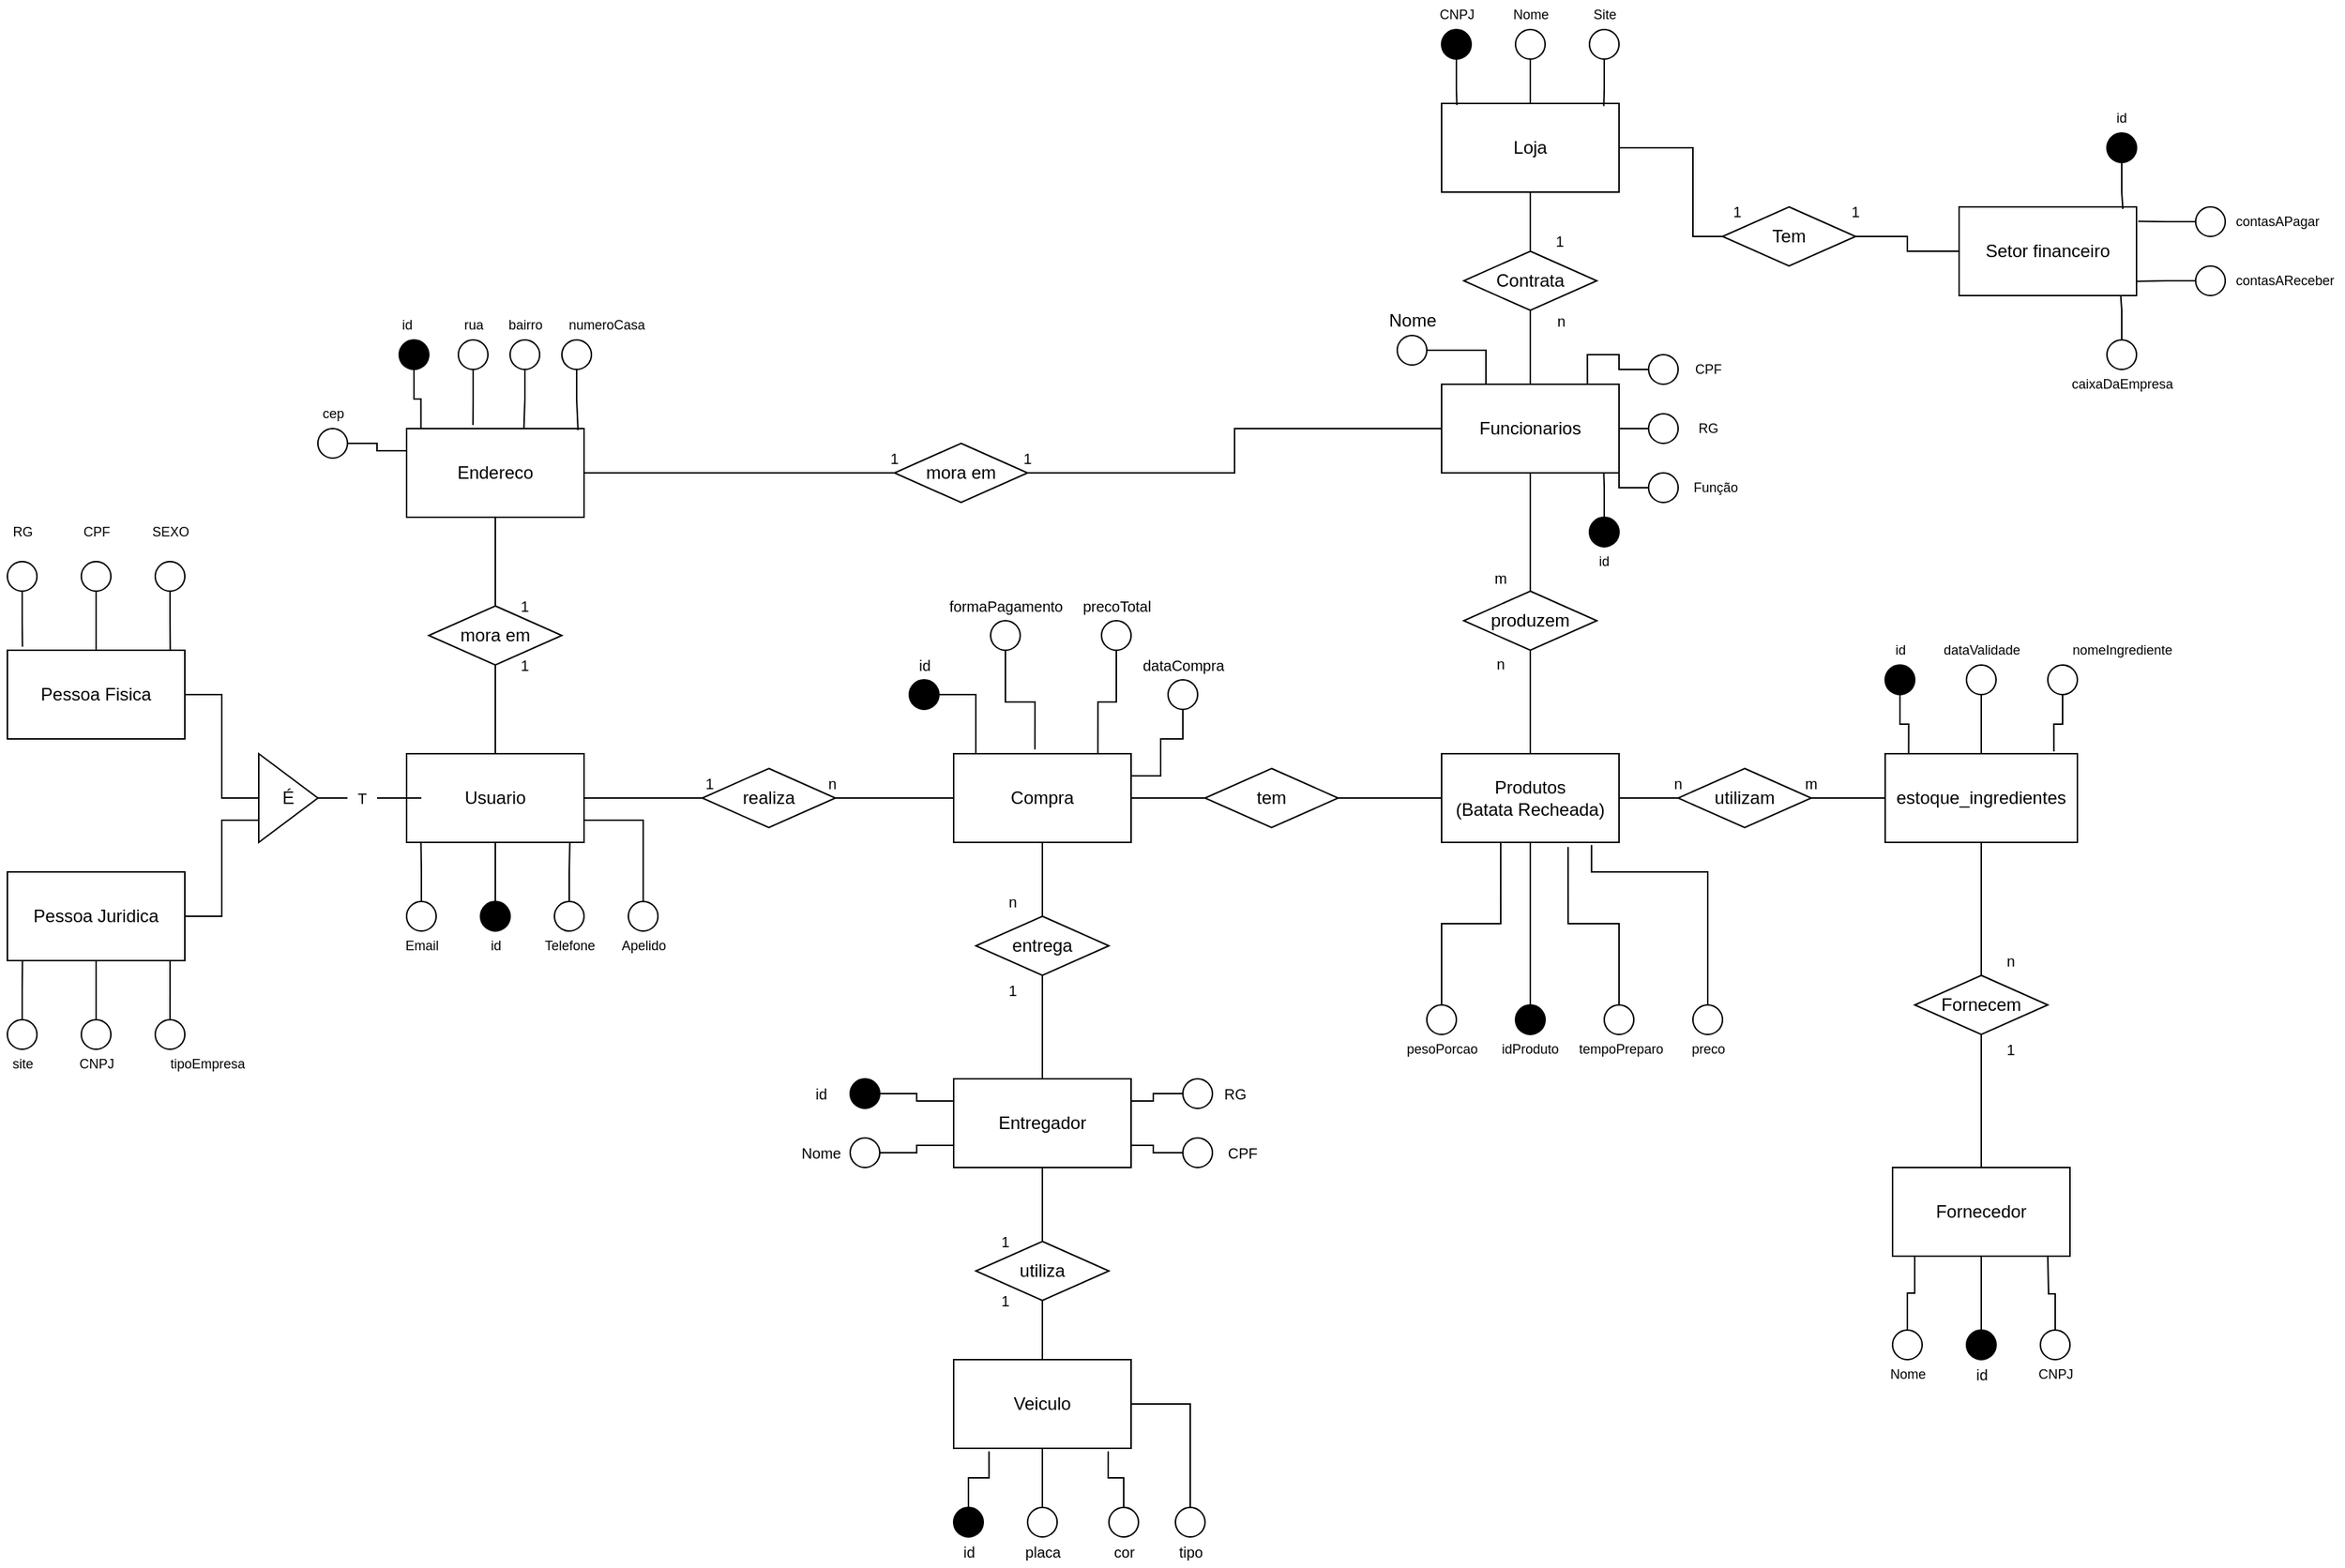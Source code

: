 <mxfile version="15.7.0" type="device"><diagram id="R2lEEEUBdFMjLlhIrx00" name="Page-1"><mxGraphModel dx="1663" dy="422" grid="1" gridSize="10" guides="1" tooltips="1" connect="1" arrows="1" fold="1" page="1" pageScale="1" pageWidth="850" pageHeight="1100" math="0" shadow="0" extFonts="Permanent Marker^https://fonts.googleapis.com/css?family=Permanent+Marker"><root><mxCell id="0"/><mxCell id="1" parent="0"/><mxCell id="FwHc09pwFE9W-Kb73CJS-31" style="edgeStyle=orthogonalEdgeStyle;rounded=0;orthogonalLoop=1;jettySize=auto;html=1;entryX=1;entryY=0.5;entryDx=0;entryDy=0;endArrow=none;endFill=0;" parent="1" source="FwHc09pwFE9W-Kb73CJS-1" target="FwHc09pwFE9W-Kb73CJS-23" edge="1"><mxGeometry relative="1" as="geometry"/></mxCell><mxCell id="FwHc09pwFE9W-Kb73CJS-1" value="Funcionarios" style="rounded=0;whiteSpace=wrap;html=1;fillColor=#FFFFFF;" parent="1" vertex="1"><mxGeometry x="600" y="270" width="120" height="60" as="geometry"/></mxCell><mxCell id="FwHc09pwFE9W-Kb73CJS-16" style="edgeStyle=orthogonalEdgeStyle;rounded=0;orthogonalLoop=1;jettySize=auto;html=1;entryX=1;entryY=0.5;entryDx=0;entryDy=0;endArrow=none;endFill=0;startArrow=none;" parent="1" source="FwHc09pwFE9W-Kb73CJS-257" target="FwHc09pwFE9W-Kb73CJS-15" edge="1"><mxGeometry relative="1" as="geometry"/></mxCell><mxCell id="FwHc09pwFE9W-Kb73CJS-29" style="edgeStyle=orthogonalEdgeStyle;rounded=0;orthogonalLoop=1;jettySize=auto;html=1;entryX=0.5;entryY=1;entryDx=0;entryDy=0;endArrow=none;endFill=0;" parent="1" source="FwHc09pwFE9W-Kb73CJS-4" target="FwHc09pwFE9W-Kb73CJS-21" edge="1"><mxGeometry relative="1" as="geometry"/></mxCell><mxCell id="FwHc09pwFE9W-Kb73CJS-33" style="edgeStyle=orthogonalEdgeStyle;rounded=0;orthogonalLoop=1;jettySize=auto;html=1;entryX=0;entryY=0.5;entryDx=0;entryDy=0;endArrow=none;endFill=0;" parent="1" source="FwHc09pwFE9W-Kb73CJS-4" target="FwHc09pwFE9W-Kb73CJS-24" edge="1"><mxGeometry relative="1" as="geometry"/></mxCell><mxCell id="FwHc09pwFE9W-Kb73CJS-4" value="Usuario" style="rounded=0;whiteSpace=wrap;html=1;" parent="1" vertex="1"><mxGeometry x="-100" y="520" width="120" height="60" as="geometry"/></mxCell><mxCell id="FwHc09pwFE9W-Kb73CJS-5" value="Endereco" style="rounded=0;whiteSpace=wrap;html=1;" parent="1" vertex="1"><mxGeometry x="-100" y="300" width="120" height="60" as="geometry"/></mxCell><mxCell id="FwHc09pwFE9W-Kb73CJS-41" style="edgeStyle=orthogonalEdgeStyle;rounded=0;orthogonalLoop=1;jettySize=auto;html=1;endArrow=none;endFill=0;" parent="1" source="FwHc09pwFE9W-Kb73CJS-6" target="FwHc09pwFE9W-Kb73CJS-28" edge="1"><mxGeometry relative="1" as="geometry"/></mxCell><mxCell id="FwHc09pwFE9W-Kb73CJS-6" value="estoque_ingredientes" style="rounded=0;whiteSpace=wrap;html=1;" parent="1" vertex="1"><mxGeometry x="900" y="520" width="130" height="60" as="geometry"/></mxCell><mxCell id="FwHc09pwFE9W-Kb73CJS-35" style="edgeStyle=orthogonalEdgeStyle;rounded=0;orthogonalLoop=1;jettySize=auto;html=1;endArrow=none;endFill=0;" parent="1" source="FwHc09pwFE9W-Kb73CJS-7" target="FwHc09pwFE9W-Kb73CJS-25" edge="1"><mxGeometry relative="1" as="geometry"/></mxCell><mxCell id="FwHc09pwFE9W-Kb73CJS-50" style="edgeStyle=orthogonalEdgeStyle;rounded=0;orthogonalLoop=1;jettySize=auto;html=1;endArrow=none;endFill=0;" parent="1" source="FwHc09pwFE9W-Kb73CJS-7" target="FwHc09pwFE9W-Kb73CJS-46" edge="1"><mxGeometry relative="1" as="geometry"/></mxCell><mxCell id="FwHc09pwFE9W-Kb73CJS-7" value="Compra" style="rounded=0;whiteSpace=wrap;html=1;" parent="1" vertex="1"><mxGeometry x="270" y="520" width="120" height="60" as="geometry"/></mxCell><mxCell id="FwHc09pwFE9W-Kb73CJS-52" style="edgeStyle=orthogonalEdgeStyle;rounded=0;orthogonalLoop=1;jettySize=auto;html=1;endArrow=none;endFill=0;" parent="1" source="FwHc09pwFE9W-Kb73CJS-9" target="FwHc09pwFE9W-Kb73CJS-48" edge="1"><mxGeometry relative="1" as="geometry"/></mxCell><mxCell id="FwHc09pwFE9W-Kb73CJS-9" value="Entregador" style="rounded=0;whiteSpace=wrap;html=1;" parent="1" vertex="1"><mxGeometry x="270" y="740" width="120" height="60" as="geometry"/></mxCell><mxCell id="FwHc09pwFE9W-Kb73CJS-37" style="edgeStyle=orthogonalEdgeStyle;rounded=0;orthogonalLoop=1;jettySize=auto;html=1;endArrow=none;endFill=0;" parent="1" source="FwHc09pwFE9W-Kb73CJS-10" target="FwHc09pwFE9W-Kb73CJS-26" edge="1"><mxGeometry relative="1" as="geometry"/></mxCell><mxCell id="FwHc09pwFE9W-Kb73CJS-38" style="edgeStyle=orthogonalEdgeStyle;rounded=0;orthogonalLoop=1;jettySize=auto;html=1;endArrow=none;endFill=0;" parent="1" source="FwHc09pwFE9W-Kb73CJS-10" target="FwHc09pwFE9W-Kb73CJS-27" edge="1"><mxGeometry relative="1" as="geometry"/></mxCell><mxCell id="FwHc09pwFE9W-Kb73CJS-10" value="Produtos&lt;br&gt;(Batata Recheada)" style="rounded=0;whiteSpace=wrap;html=1;" parent="1" vertex="1"><mxGeometry x="600" y="520" width="120" height="60" as="geometry"/></mxCell><mxCell id="FwHc09pwFE9W-Kb73CJS-11" value="Veiculo" style="rounded=0;whiteSpace=wrap;html=1;" parent="1" vertex="1"><mxGeometry x="270" y="930" width="120" height="60" as="geometry"/></mxCell><mxCell id="FwHc09pwFE9W-Kb73CJS-42" style="edgeStyle=orthogonalEdgeStyle;rounded=0;orthogonalLoop=1;jettySize=auto;html=1;endArrow=none;endFill=0;" parent="1" source="FwHc09pwFE9W-Kb73CJS-12" target="FwHc09pwFE9W-Kb73CJS-28" edge="1"><mxGeometry relative="1" as="geometry"/></mxCell><mxCell id="FwHc09pwFE9W-Kb73CJS-12" value="Fornecedor" style="rounded=0;whiteSpace=wrap;html=1;" parent="1" vertex="1"><mxGeometry x="905" y="800" width="120" height="60" as="geometry"/></mxCell><mxCell id="FwHc09pwFE9W-Kb73CJS-19" style="edgeStyle=orthogonalEdgeStyle;rounded=0;orthogonalLoop=1;jettySize=auto;html=1;entryX=0;entryY=0.75;entryDx=0;entryDy=0;endArrow=none;endFill=0;" parent="1" source="FwHc09pwFE9W-Kb73CJS-13" target="FwHc09pwFE9W-Kb73CJS-15" edge="1"><mxGeometry relative="1" as="geometry"/></mxCell><mxCell id="FwHc09pwFE9W-Kb73CJS-13" value="Pessoa Juridica" style="rounded=0;whiteSpace=wrap;html=1;" parent="1" vertex="1"><mxGeometry x="-370" y="600" width="120" height="60" as="geometry"/></mxCell><mxCell id="FwHc09pwFE9W-Kb73CJS-14" value="Pessoa Fisica" style="rounded=0;whiteSpace=wrap;html=1;" parent="1" vertex="1"><mxGeometry x="-370" y="450" width="120" height="60" as="geometry"/></mxCell><mxCell id="FwHc09pwFE9W-Kb73CJS-17" style="edgeStyle=orthogonalEdgeStyle;rounded=0;orthogonalLoop=1;jettySize=auto;html=1;entryX=1;entryY=0.5;entryDx=0;entryDy=0;endArrow=none;endFill=0;" parent="1" source="FwHc09pwFE9W-Kb73CJS-15" target="FwHc09pwFE9W-Kb73CJS-14" edge="1"><mxGeometry relative="1" as="geometry"/></mxCell><mxCell id="FwHc09pwFE9W-Kb73CJS-15" value="É" style="triangle;whiteSpace=wrap;html=1;strokeColor=#000000;fillColor=#FFFFFF;" parent="1" vertex="1"><mxGeometry x="-200" y="520" width="40" height="60" as="geometry"/></mxCell><mxCell id="FwHc09pwFE9W-Kb73CJS-30" style="edgeStyle=orthogonalEdgeStyle;rounded=0;orthogonalLoop=1;jettySize=auto;html=1;endArrow=none;endFill=0;" parent="1" source="FwHc09pwFE9W-Kb73CJS-21" target="FwHc09pwFE9W-Kb73CJS-5" edge="1"><mxGeometry relative="1" as="geometry"/></mxCell><mxCell id="FwHc09pwFE9W-Kb73CJS-21" value="mora em" style="shape=rhombus;perimeter=rhombusPerimeter;whiteSpace=wrap;html=1;align=center;strokeColor=#000000;fillColor=#FFFFFF;" parent="1" vertex="1"><mxGeometry x="-85" y="420" width="90" height="40" as="geometry"/></mxCell><mxCell id="FwHc09pwFE9W-Kb73CJS-32" style="edgeStyle=orthogonalEdgeStyle;rounded=0;orthogonalLoop=1;jettySize=auto;html=1;endArrow=none;endFill=0;" parent="1" source="FwHc09pwFE9W-Kb73CJS-23" target="FwHc09pwFE9W-Kb73CJS-5" edge="1"><mxGeometry relative="1" as="geometry"/></mxCell><mxCell id="FwHc09pwFE9W-Kb73CJS-23" value="mora em" style="shape=rhombus;perimeter=rhombusPerimeter;whiteSpace=wrap;html=1;align=center;strokeColor=#000000;fillColor=#FFFFFF;" parent="1" vertex="1"><mxGeometry x="230" y="310" width="90" height="40" as="geometry"/></mxCell><mxCell id="FwHc09pwFE9W-Kb73CJS-34" style="edgeStyle=orthogonalEdgeStyle;rounded=0;orthogonalLoop=1;jettySize=auto;html=1;endArrow=none;endFill=0;" parent="1" source="FwHc09pwFE9W-Kb73CJS-24" target="FwHc09pwFE9W-Kb73CJS-7" edge="1"><mxGeometry relative="1" as="geometry"/></mxCell><mxCell id="FwHc09pwFE9W-Kb73CJS-24" value="realiza" style="shape=rhombus;perimeter=rhombusPerimeter;whiteSpace=wrap;html=1;align=center;strokeColor=#000000;fillColor=#FFFFFF;" parent="1" vertex="1"><mxGeometry x="100" y="530" width="90" height="40" as="geometry"/></mxCell><mxCell id="FwHc09pwFE9W-Kb73CJS-36" style="edgeStyle=orthogonalEdgeStyle;rounded=0;orthogonalLoop=1;jettySize=auto;html=1;endArrow=none;endFill=0;" parent="1" source="FwHc09pwFE9W-Kb73CJS-25" target="FwHc09pwFE9W-Kb73CJS-10" edge="1"><mxGeometry relative="1" as="geometry"/></mxCell><mxCell id="FwHc09pwFE9W-Kb73CJS-25" value="tem" style="shape=rhombus;perimeter=rhombusPerimeter;whiteSpace=wrap;html=1;align=center;strokeColor=#000000;fillColor=#FFFFFF;" parent="1" vertex="1"><mxGeometry x="440" y="530" width="90" height="40" as="geometry"/></mxCell><mxCell id="FwHc09pwFE9W-Kb73CJS-40" style="edgeStyle=orthogonalEdgeStyle;rounded=0;orthogonalLoop=1;jettySize=auto;html=1;endArrow=none;endFill=0;" parent="1" source="FwHc09pwFE9W-Kb73CJS-26" target="FwHc09pwFE9W-Kb73CJS-6" edge="1"><mxGeometry relative="1" as="geometry"/></mxCell><mxCell id="FwHc09pwFE9W-Kb73CJS-26" value="utilizam" style="shape=rhombus;perimeter=rhombusPerimeter;whiteSpace=wrap;html=1;align=center;strokeColor=#000000;fillColor=#FFFFFF;" parent="1" vertex="1"><mxGeometry x="760" y="530" width="90" height="40" as="geometry"/></mxCell><mxCell id="FwHc09pwFE9W-Kb73CJS-39" style="edgeStyle=orthogonalEdgeStyle;rounded=0;orthogonalLoop=1;jettySize=auto;html=1;endArrow=none;endFill=0;" parent="1" source="FwHc09pwFE9W-Kb73CJS-27" target="FwHc09pwFE9W-Kb73CJS-1" edge="1"><mxGeometry relative="1" as="geometry"/></mxCell><mxCell id="FwHc09pwFE9W-Kb73CJS-27" value="produzem" style="shape=rhombus;perimeter=rhombusPerimeter;whiteSpace=wrap;html=1;align=center;strokeColor=#000000;fillColor=#FFFFFF;" parent="1" vertex="1"><mxGeometry x="615" y="410" width="90" height="40" as="geometry"/></mxCell><mxCell id="FwHc09pwFE9W-Kb73CJS-28" value="Fornecem" style="shape=rhombus;perimeter=rhombusPerimeter;whiteSpace=wrap;html=1;align=center;strokeColor=#000000;fillColor=#FFFFFF;" parent="1" vertex="1"><mxGeometry x="920" y="670" width="90" height="40" as="geometry"/></mxCell><mxCell id="FwHc09pwFE9W-Kb73CJS-51" style="edgeStyle=orthogonalEdgeStyle;rounded=0;orthogonalLoop=1;jettySize=auto;html=1;endArrow=none;endFill=0;" parent="1" source="FwHc09pwFE9W-Kb73CJS-46" target="FwHc09pwFE9W-Kb73CJS-9" edge="1"><mxGeometry relative="1" as="geometry"/></mxCell><mxCell id="FwHc09pwFE9W-Kb73CJS-46" value="entrega" style="shape=rhombus;perimeter=rhombusPerimeter;whiteSpace=wrap;html=1;align=center;strokeColor=#000000;fillColor=#FFFFFF;" parent="1" vertex="1"><mxGeometry x="285" y="630" width="90" height="40" as="geometry"/></mxCell><mxCell id="FwHc09pwFE9W-Kb73CJS-53" style="edgeStyle=orthogonalEdgeStyle;rounded=0;orthogonalLoop=1;jettySize=auto;html=1;endArrow=none;endFill=0;" parent="1" source="FwHc09pwFE9W-Kb73CJS-48" target="FwHc09pwFE9W-Kb73CJS-11" edge="1"><mxGeometry relative="1" as="geometry"/></mxCell><mxCell id="FwHc09pwFE9W-Kb73CJS-48" value="utiliza" style="shape=rhombus;perimeter=rhombusPerimeter;whiteSpace=wrap;html=1;align=center;strokeColor=#000000;fillColor=#FFFFFF;" parent="1" vertex="1"><mxGeometry x="285" y="850" width="90" height="40" as="geometry"/></mxCell><mxCell id="FwHc09pwFE9W-Kb73CJS-74" style="edgeStyle=orthogonalEdgeStyle;rounded=0;orthogonalLoop=1;jettySize=auto;html=1;entryX=0.085;entryY=-0.04;entryDx=0;entryDy=0;entryPerimeter=0;fontSize=9;endArrow=none;endFill=0;" parent="1" source="FwHc09pwFE9W-Kb73CJS-57" target="FwHc09pwFE9W-Kb73CJS-14" edge="1"><mxGeometry relative="1" as="geometry"/></mxCell><mxCell id="FwHc09pwFE9W-Kb73CJS-57" value="" style="ellipse;whiteSpace=wrap;html=1;aspect=fixed;strokeColor=#000000;strokeWidth=1;fillColor=#FFFFFF;gradientColor=none;" parent="1" vertex="1"><mxGeometry x="-370" y="390" width="20" height="20" as="geometry"/></mxCell><mxCell id="FwHc09pwFE9W-Kb73CJS-75" style="edgeStyle=orthogonalEdgeStyle;rounded=0;orthogonalLoop=1;jettySize=auto;html=1;entryX=0.5;entryY=0;entryDx=0;entryDy=0;fontSize=9;endArrow=none;endFill=0;" parent="1" source="FwHc09pwFE9W-Kb73CJS-58" target="FwHc09pwFE9W-Kb73CJS-14" edge="1"><mxGeometry relative="1" as="geometry"/></mxCell><mxCell id="FwHc09pwFE9W-Kb73CJS-58" value="" style="ellipse;whiteSpace=wrap;html=1;aspect=fixed;strokeColor=#000000;strokeWidth=1;fillColor=#FFFFFF;gradientColor=none;" parent="1" vertex="1"><mxGeometry x="-320" y="390" width="20" height="20" as="geometry"/></mxCell><mxCell id="FwHc09pwFE9W-Kb73CJS-76" style="edgeStyle=orthogonalEdgeStyle;rounded=0;orthogonalLoop=1;jettySize=auto;html=1;entryX=0.918;entryY=0.007;entryDx=0;entryDy=0;entryPerimeter=0;fontSize=9;endArrow=none;endFill=0;" parent="1" source="FwHc09pwFE9W-Kb73CJS-59" target="FwHc09pwFE9W-Kb73CJS-14" edge="1"><mxGeometry relative="1" as="geometry"/></mxCell><mxCell id="FwHc09pwFE9W-Kb73CJS-59" value="" style="ellipse;whiteSpace=wrap;html=1;aspect=fixed;strokeColor=#000000;strokeWidth=1;fillColor=#FFFFFF;gradientColor=none;" parent="1" vertex="1"><mxGeometry x="-270" y="390" width="20" height="20" as="geometry"/></mxCell><mxCell id="FwHc09pwFE9W-Kb73CJS-79" style="edgeStyle=orthogonalEdgeStyle;rounded=0;orthogonalLoop=1;jettySize=auto;html=1;entryX=0.085;entryY=0.991;entryDx=0;entryDy=0;entryPerimeter=0;fontSize=9;endArrow=none;endFill=0;" parent="1" source="FwHc09pwFE9W-Kb73CJS-62" target="FwHc09pwFE9W-Kb73CJS-13" edge="1"><mxGeometry relative="1" as="geometry"/></mxCell><mxCell id="FwHc09pwFE9W-Kb73CJS-62" value="" style="ellipse;whiteSpace=wrap;html=1;aspect=fixed;strokeColor=#000000;strokeWidth=1;fillColor=#FFFFFF;gradientColor=none;" parent="1" vertex="1"><mxGeometry x="-370" y="700" width="20" height="20" as="geometry"/></mxCell><mxCell id="FwHc09pwFE9W-Kb73CJS-78" style="edgeStyle=orthogonalEdgeStyle;rounded=0;orthogonalLoop=1;jettySize=auto;html=1;entryX=0.5;entryY=1;entryDx=0;entryDy=0;fontSize=9;endArrow=none;endFill=0;" parent="1" source="FwHc09pwFE9W-Kb73CJS-63" target="FwHc09pwFE9W-Kb73CJS-13" edge="1"><mxGeometry relative="1" as="geometry"/></mxCell><mxCell id="FwHc09pwFE9W-Kb73CJS-63" value="" style="ellipse;whiteSpace=wrap;html=1;aspect=fixed;strokeColor=#000000;strokeWidth=1;fillColor=#FFFFFF;gradientColor=none;" parent="1" vertex="1"><mxGeometry x="-320" y="700" width="20" height="20" as="geometry"/></mxCell><mxCell id="FwHc09pwFE9W-Kb73CJS-80" style="edgeStyle=orthogonalEdgeStyle;rounded=0;orthogonalLoop=1;jettySize=auto;html=1;entryX=0.917;entryY=1;entryDx=0;entryDy=0;entryPerimeter=0;fontSize=9;endArrow=none;endFill=0;" parent="1" source="FwHc09pwFE9W-Kb73CJS-64" target="FwHc09pwFE9W-Kb73CJS-13" edge="1"><mxGeometry relative="1" as="geometry"/></mxCell><mxCell id="FwHc09pwFE9W-Kb73CJS-64" value="" style="ellipse;whiteSpace=wrap;html=1;aspect=fixed;strokeColor=#000000;strokeWidth=1;fillColor=#FFFFFF;gradientColor=none;" parent="1" vertex="1"><mxGeometry x="-270" y="700" width="20" height="20" as="geometry"/></mxCell><mxCell id="FwHc09pwFE9W-Kb73CJS-65" value="&lt;font style=&quot;font-size: 9px;&quot;&gt;CNPJ&lt;/font&gt;" style="text;html=1;align=center;verticalAlign=middle;resizable=0;points=[];autosize=1;strokeColor=none;fontSize=9;" parent="1" vertex="1"><mxGeometry x="-330" y="720" width="40" height="20" as="geometry"/></mxCell><mxCell id="FwHc09pwFE9W-Kb73CJS-66" value="tipoEmpresa" style="text;html=1;align=center;verticalAlign=middle;resizable=0;points=[];autosize=1;strokeColor=none;fontSize=9;" parent="1" vertex="1"><mxGeometry x="-270" y="720" width="70" height="20" as="geometry"/></mxCell><mxCell id="FwHc09pwFE9W-Kb73CJS-67" value="site" style="text;html=1;align=center;verticalAlign=middle;resizable=0;points=[];autosize=1;strokeColor=none;fontSize=9;" parent="1" vertex="1"><mxGeometry x="-375" y="720" width="30" height="20" as="geometry"/></mxCell><mxCell id="FwHc09pwFE9W-Kb73CJS-69" value="RG" style="text;html=1;align=center;verticalAlign=middle;resizable=0;points=[];autosize=1;strokeColor=none;fontSize=9;" parent="1" vertex="1"><mxGeometry x="-375" y="360" width="30" height="20" as="geometry"/></mxCell><mxCell id="FwHc09pwFE9W-Kb73CJS-70" value="CPF" style="text;html=1;align=center;verticalAlign=middle;resizable=0;points=[];autosize=1;strokeColor=none;fontSize=9;" parent="1" vertex="1"><mxGeometry x="-325" y="360" width="30" height="20" as="geometry"/></mxCell><mxCell id="FwHc09pwFE9W-Kb73CJS-71" value="SEXO" style="text;html=1;align=center;verticalAlign=middle;resizable=0;points=[];autosize=1;strokeColor=none;fontSize=9;" parent="1" vertex="1"><mxGeometry x="-280" y="360" width="40" height="20" as="geometry"/></mxCell><mxCell id="FwHc09pwFE9W-Kb73CJS-87" style="edgeStyle=orthogonalEdgeStyle;rounded=0;orthogonalLoop=1;jettySize=auto;html=1;fontSize=9;endArrow=none;endFill=0;" parent="1" source="FwHc09pwFE9W-Kb73CJS-82" target="FwHc09pwFE9W-Kb73CJS-86" edge="1"><mxGeometry relative="1" as="geometry"/></mxCell><mxCell id="FwHc09pwFE9W-Kb73CJS-90" style="edgeStyle=orthogonalEdgeStyle;rounded=0;orthogonalLoop=1;jettySize=auto;html=1;fontSize=9;endArrow=none;endFill=0;" parent="1" source="FwHc09pwFE9W-Kb73CJS-82" target="FwHc09pwFE9W-Kb73CJS-85" edge="1"><mxGeometry relative="1" as="geometry"><Array as="points"><mxPoint x="770" y="110"/><mxPoint x="770" y="170"/></Array></mxGeometry></mxCell><mxCell id="FwHc09pwFE9W-Kb73CJS-82" value="Loja" style="rounded=0;whiteSpace=wrap;html=1;fillColor=#FFFFFF;" parent="1" vertex="1"><mxGeometry x="600" y="80" width="120" height="60" as="geometry"/></mxCell><mxCell id="FwHc09pwFE9W-Kb73CJS-83" value="Setor financeiro" style="rounded=0;whiteSpace=wrap;html=1;fillColor=#FFFFFF;" parent="1" vertex="1"><mxGeometry x="950" y="150" width="120" height="60" as="geometry"/></mxCell><mxCell id="FwHc09pwFE9W-Kb73CJS-91" style="edgeStyle=orthogonalEdgeStyle;rounded=0;orthogonalLoop=1;jettySize=auto;html=1;fontSize=9;endArrow=none;endFill=0;" parent="1" source="FwHc09pwFE9W-Kb73CJS-85" target="FwHc09pwFE9W-Kb73CJS-83" edge="1"><mxGeometry relative="1" as="geometry"/></mxCell><mxCell id="FwHc09pwFE9W-Kb73CJS-85" value="Tem" style="shape=rhombus;perimeter=rhombusPerimeter;whiteSpace=wrap;html=1;align=center;strokeColor=#000000;fillColor=#FFFFFF;" parent="1" vertex="1"><mxGeometry x="790" y="150" width="90" height="40" as="geometry"/></mxCell><mxCell id="FwHc09pwFE9W-Kb73CJS-88" style="edgeStyle=orthogonalEdgeStyle;rounded=0;orthogonalLoop=1;jettySize=auto;html=1;fontSize=9;endArrow=none;endFill=0;" parent="1" source="FwHc09pwFE9W-Kb73CJS-86" target="FwHc09pwFE9W-Kb73CJS-1" edge="1"><mxGeometry relative="1" as="geometry"/></mxCell><mxCell id="FwHc09pwFE9W-Kb73CJS-86" value="Contrata" style="shape=rhombus;perimeter=rhombusPerimeter;whiteSpace=wrap;html=1;align=center;strokeColor=#000000;fillColor=#FFFFFF;" parent="1" vertex="1"><mxGeometry x="615" y="180" width="90" height="40" as="geometry"/></mxCell><mxCell id="FwHc09pwFE9W-Kb73CJS-95" style="edgeStyle=orthogonalEdgeStyle;rounded=0;orthogonalLoop=1;jettySize=auto;html=1;entryX=0.081;entryY=1.007;entryDx=0;entryDy=0;entryPerimeter=0;fontSize=9;endArrow=none;endFill=0;" parent="1" source="FwHc09pwFE9W-Kb73CJS-92" target="FwHc09pwFE9W-Kb73CJS-4" edge="1"><mxGeometry relative="1" as="geometry"/></mxCell><mxCell id="FwHc09pwFE9W-Kb73CJS-92" value="" style="ellipse;whiteSpace=wrap;html=1;aspect=fixed;strokeColor=#000000;strokeWidth=1;fillColor=#FFFFFF;gradientColor=none;" parent="1" vertex="1"><mxGeometry x="-100" y="620" width="20" height="20" as="geometry"/></mxCell><mxCell id="FwHc09pwFE9W-Kb73CJS-96" style="edgeStyle=orthogonalEdgeStyle;rounded=0;orthogonalLoop=1;jettySize=auto;html=1;entryX=0.5;entryY=1;entryDx=0;entryDy=0;fontSize=9;endArrow=none;endFill=0;" parent="1" source="FwHc09pwFE9W-Kb73CJS-93" target="FwHc09pwFE9W-Kb73CJS-4" edge="1"><mxGeometry relative="1" as="geometry"/></mxCell><mxCell id="FwHc09pwFE9W-Kb73CJS-93" value="" style="ellipse;whiteSpace=wrap;html=1;aspect=fixed;strokeColor=#000000;strokeWidth=1;gradientColor=none;fillColor=#000000;" parent="1" vertex="1"><mxGeometry x="-50" y="620" width="20" height="20" as="geometry"/></mxCell><mxCell id="FwHc09pwFE9W-Kb73CJS-97" style="edgeStyle=orthogonalEdgeStyle;rounded=0;orthogonalLoop=1;jettySize=auto;html=1;entryX=0.92;entryY=0.995;entryDx=0;entryDy=0;entryPerimeter=0;fontSize=9;endArrow=none;endFill=0;" parent="1" source="FwHc09pwFE9W-Kb73CJS-94" target="FwHc09pwFE9W-Kb73CJS-4" edge="1"><mxGeometry relative="1" as="geometry"/></mxCell><mxCell id="FwHc09pwFE9W-Kb73CJS-94" value="" style="ellipse;whiteSpace=wrap;html=1;aspect=fixed;strokeColor=#000000;strokeWidth=1;fillColor=#FFFFFF;gradientColor=none;" parent="1" vertex="1"><mxGeometry y="620" width="20" height="20" as="geometry"/></mxCell><mxCell id="FwHc09pwFE9W-Kb73CJS-98" value="Email" style="text;html=1;align=center;verticalAlign=middle;resizable=0;points=[];autosize=1;strokeColor=none;fontSize=9;" parent="1" vertex="1"><mxGeometry x="-110" y="640" width="40" height="20" as="geometry"/></mxCell><mxCell id="FwHc09pwFE9W-Kb73CJS-99" value="id" style="text;html=1;align=center;verticalAlign=middle;resizable=0;points=[];autosize=1;strokeColor=none;fontSize=9;" parent="1" vertex="1"><mxGeometry x="-50" y="640" width="20" height="20" as="geometry"/></mxCell><mxCell id="FwHc09pwFE9W-Kb73CJS-100" value="Telefone" style="text;html=1;align=center;verticalAlign=middle;resizable=0;points=[];autosize=1;strokeColor=none;fontSize=9;" parent="1" vertex="1"><mxGeometry x="-15" y="640" width="50" height="20" as="geometry"/></mxCell><mxCell id="FwHc09pwFE9W-Kb73CJS-101" value="Apelido" style="text;html=1;align=center;verticalAlign=middle;resizable=0;points=[];autosize=1;strokeColor=none;fontSize=9;" parent="1" vertex="1"><mxGeometry x="35" y="640" width="50" height="20" as="geometry"/></mxCell><mxCell id="FwHc09pwFE9W-Kb73CJS-105" style="edgeStyle=orthogonalEdgeStyle;rounded=0;orthogonalLoop=1;jettySize=auto;html=1;entryX=1;entryY=0.75;entryDx=0;entryDy=0;fontSize=9;endArrow=none;endFill=0;" parent="1" source="FwHc09pwFE9W-Kb73CJS-102" target="FwHc09pwFE9W-Kb73CJS-4" edge="1"><mxGeometry relative="1" as="geometry"><Array as="points"><mxPoint x="60" y="565"/></Array></mxGeometry></mxCell><mxCell id="FwHc09pwFE9W-Kb73CJS-102" value="" style="ellipse;whiteSpace=wrap;html=1;aspect=fixed;strokeColor=#000000;strokeWidth=1;fillColor=#FFFFFF;gradientColor=none;" parent="1" vertex="1"><mxGeometry x="50" y="620" width="20" height="20" as="geometry"/></mxCell><mxCell id="FwHc09pwFE9W-Kb73CJS-118" style="edgeStyle=orthogonalEdgeStyle;rounded=0;orthogonalLoop=1;jettySize=auto;html=1;entryX=0.081;entryY=0.007;entryDx=0;entryDy=0;entryPerimeter=0;fontSize=9;endArrow=none;endFill=0;" parent="1" source="FwHc09pwFE9W-Kb73CJS-106" target="FwHc09pwFE9W-Kb73CJS-5" edge="1"><mxGeometry relative="1" as="geometry"/></mxCell><mxCell id="FwHc09pwFE9W-Kb73CJS-106" value="" style="ellipse;whiteSpace=wrap;html=1;aspect=fixed;strokeColor=#000000;strokeWidth=1;gradientColor=none;fillColor=#000000;" parent="1" vertex="1"><mxGeometry x="-105" y="240" width="20" height="20" as="geometry"/></mxCell><mxCell id="FwHc09pwFE9W-Kb73CJS-119" style="edgeStyle=orthogonalEdgeStyle;rounded=0;orthogonalLoop=1;jettySize=auto;html=1;entryX=0.374;entryY=-0.039;entryDx=0;entryDy=0;entryPerimeter=0;fontSize=9;endArrow=none;endFill=0;" parent="1" source="FwHc09pwFE9W-Kb73CJS-107" target="FwHc09pwFE9W-Kb73CJS-5" edge="1"><mxGeometry relative="1" as="geometry"/></mxCell><mxCell id="FwHc09pwFE9W-Kb73CJS-107" value="" style="ellipse;whiteSpace=wrap;html=1;aspect=fixed;strokeColor=#000000;strokeWidth=1;fillColor=#FFFFFF;gradientColor=none;" parent="1" vertex="1"><mxGeometry x="-65" y="240" width="20" height="20" as="geometry"/></mxCell><mxCell id="FwHc09pwFE9W-Kb73CJS-120" style="edgeStyle=orthogonalEdgeStyle;rounded=0;orthogonalLoop=1;jettySize=auto;html=1;entryX=0.661;entryY=0.007;entryDx=0;entryDy=0;entryPerimeter=0;fontSize=9;endArrow=none;endFill=0;" parent="1" source="FwHc09pwFE9W-Kb73CJS-108" target="FwHc09pwFE9W-Kb73CJS-5" edge="1"><mxGeometry relative="1" as="geometry"/></mxCell><mxCell id="FwHc09pwFE9W-Kb73CJS-108" value="" style="ellipse;whiteSpace=wrap;html=1;aspect=fixed;strokeColor=#000000;strokeWidth=1;fillColor=#FFFFFF;gradientColor=none;" parent="1" vertex="1"><mxGeometry x="-30" y="240" width="20" height="20" as="geometry"/></mxCell><mxCell id="FwHc09pwFE9W-Kb73CJS-121" style="edgeStyle=orthogonalEdgeStyle;rounded=0;orthogonalLoop=1;jettySize=auto;html=1;entryX=0.966;entryY=0.018;entryDx=0;entryDy=0;entryPerimeter=0;fontSize=9;endArrow=none;endFill=0;" parent="1" source="FwHc09pwFE9W-Kb73CJS-109" target="FwHc09pwFE9W-Kb73CJS-5" edge="1"><mxGeometry relative="1" as="geometry"/></mxCell><mxCell id="FwHc09pwFE9W-Kb73CJS-109" value="" style="ellipse;whiteSpace=wrap;html=1;aspect=fixed;strokeColor=#000000;strokeWidth=1;fillColor=#FFFFFF;gradientColor=none;" parent="1" vertex="1"><mxGeometry x="5" y="240" width="20" height="20" as="geometry"/></mxCell><mxCell id="FwHc09pwFE9W-Kb73CJS-110" value="id" style="text;html=1;align=center;verticalAlign=middle;resizable=0;points=[];autosize=1;strokeColor=none;fontSize=9;" parent="1" vertex="1"><mxGeometry x="-110" y="220" width="20" height="20" as="geometry"/></mxCell><mxCell id="FwHc09pwFE9W-Kb73CJS-111" value="rua" style="text;html=1;align=center;verticalAlign=middle;resizable=0;points=[];autosize=1;strokeColor=none;fontSize=9;" parent="1" vertex="1"><mxGeometry x="-70" y="220" width="30" height="20" as="geometry"/></mxCell><mxCell id="FwHc09pwFE9W-Kb73CJS-112" value="bairro" style="text;html=1;align=center;verticalAlign=middle;resizable=0;points=[];autosize=1;strokeColor=none;fontSize=9;" parent="1" vertex="1"><mxGeometry x="-40" y="220" width="40" height="20" as="geometry"/></mxCell><mxCell id="FwHc09pwFE9W-Kb73CJS-113" value="numeroCasa" style="text;html=1;align=center;verticalAlign=middle;resizable=0;points=[];autosize=1;strokeColor=none;fontSize=9;" parent="1" vertex="1"><mxGeometry y="220" width="70" height="20" as="geometry"/></mxCell><mxCell id="FwHc09pwFE9W-Kb73CJS-117" style="edgeStyle=orthogonalEdgeStyle;rounded=0;orthogonalLoop=1;jettySize=auto;html=1;entryX=0;entryY=0.25;entryDx=0;entryDy=0;fontSize=9;endArrow=none;endFill=0;" parent="1" source="FwHc09pwFE9W-Kb73CJS-114" target="FwHc09pwFE9W-Kb73CJS-5" edge="1"><mxGeometry relative="1" as="geometry"/></mxCell><mxCell id="FwHc09pwFE9W-Kb73CJS-114" value="" style="ellipse;whiteSpace=wrap;html=1;aspect=fixed;strokeColor=#000000;strokeWidth=1;fillColor=#FFFFFF;gradientColor=none;" parent="1" vertex="1"><mxGeometry x="-160" y="300" width="20" height="20" as="geometry"/></mxCell><mxCell id="FwHc09pwFE9W-Kb73CJS-116" value="cep" style="text;html=1;align=center;verticalAlign=middle;resizable=0;points=[];autosize=1;strokeColor=none;fontSize=9;" parent="1" vertex="1"><mxGeometry x="-165" y="280" width="30" height="20" as="geometry"/></mxCell><mxCell id="FwHc09pwFE9W-Kb73CJS-130" style="edgeStyle=orthogonalEdgeStyle;rounded=0;orthogonalLoop=1;jettySize=auto;html=1;entryX=0.822;entryY=0.001;entryDx=0;entryDy=0;entryPerimeter=0;fontSize=9;endArrow=none;endFill=0;" parent="1" source="FwHc09pwFE9W-Kb73CJS-123" target="FwHc09pwFE9W-Kb73CJS-1" edge="1"><mxGeometry relative="1" as="geometry"/></mxCell><mxCell id="FwHc09pwFE9W-Kb73CJS-123" value="" style="ellipse;whiteSpace=wrap;html=1;aspect=fixed;strokeColor=#000000;strokeWidth=1;fillColor=#FFFFFF;gradientColor=none;" parent="1" vertex="1"><mxGeometry x="740" y="250" width="20" height="20" as="geometry"/></mxCell><mxCell id="FwHc09pwFE9W-Kb73CJS-129" style="edgeStyle=orthogonalEdgeStyle;rounded=0;orthogonalLoop=1;jettySize=auto;html=1;entryX=1;entryY=0.5;entryDx=0;entryDy=0;fontSize=9;endArrow=none;endFill=0;" parent="1" source="FwHc09pwFE9W-Kb73CJS-124" target="FwHc09pwFE9W-Kb73CJS-1" edge="1"><mxGeometry relative="1" as="geometry"/></mxCell><mxCell id="FwHc09pwFE9W-Kb73CJS-124" value="" style="ellipse;whiteSpace=wrap;html=1;aspect=fixed;strokeColor=#000000;strokeWidth=1;fillColor=#FFFFFF;gradientColor=none;" parent="1" vertex="1"><mxGeometry x="740" y="290" width="20" height="20" as="geometry"/></mxCell><mxCell id="FwHc09pwFE9W-Kb73CJS-128" style="edgeStyle=orthogonalEdgeStyle;rounded=0;orthogonalLoop=1;jettySize=auto;html=1;entryX=1;entryY=0.75;entryDx=0;entryDy=0;fontSize=9;endArrow=none;endFill=0;" parent="1" source="FwHc09pwFE9W-Kb73CJS-125" target="FwHc09pwFE9W-Kb73CJS-1" edge="1"><mxGeometry relative="1" as="geometry"/></mxCell><mxCell id="FwHc09pwFE9W-Kb73CJS-125" value="" style="ellipse;whiteSpace=wrap;html=1;aspect=fixed;strokeColor=#000000;strokeWidth=1;fillColor=#FFFFFF;gradientColor=none;" parent="1" vertex="1"><mxGeometry x="740" y="330" width="20" height="20" as="geometry"/></mxCell><mxCell id="FwHc09pwFE9W-Kb73CJS-127" style="edgeStyle=orthogonalEdgeStyle;rounded=0;orthogonalLoop=1;jettySize=auto;html=1;entryX=0.914;entryY=1.001;entryDx=0;entryDy=0;entryPerimeter=0;fontSize=9;endArrow=none;endFill=0;" parent="1" source="FwHc09pwFE9W-Kb73CJS-126" target="FwHc09pwFE9W-Kb73CJS-1" edge="1"><mxGeometry relative="1" as="geometry"/></mxCell><mxCell id="FwHc09pwFE9W-Kb73CJS-126" value="" style="ellipse;whiteSpace=wrap;html=1;aspect=fixed;strokeColor=#000000;strokeWidth=1;gradientColor=none;fillColor=#000000;" parent="1" vertex="1"><mxGeometry x="700" y="360" width="20" height="20" as="geometry"/></mxCell><mxCell id="FwHc09pwFE9W-Kb73CJS-131" value="id" style="text;html=1;strokeColor=none;fillColor=none;align=center;verticalAlign=middle;whiteSpace=wrap;rounded=0;fontSize=9;" parent="1" vertex="1"><mxGeometry x="690" y="380" width="40" height="20" as="geometry"/></mxCell><mxCell id="FwHc09pwFE9W-Kb73CJS-132" value="Função" style="text;html=1;align=center;verticalAlign=middle;resizable=0;points=[];autosize=1;strokeColor=none;fontSize=9;" parent="1" vertex="1"><mxGeometry x="760" y="330" width="50" height="20" as="geometry"/></mxCell><mxCell id="FwHc09pwFE9W-Kb73CJS-133" value="RG" style="text;html=1;align=center;verticalAlign=middle;resizable=0;points=[];autosize=1;strokeColor=none;fontSize=9;" parent="1" vertex="1"><mxGeometry x="765" y="290" width="30" height="20" as="geometry"/></mxCell><mxCell id="FwHc09pwFE9W-Kb73CJS-134" value="CPF" style="text;html=1;align=center;verticalAlign=middle;resizable=0;points=[];autosize=1;strokeColor=none;fontSize=9;" parent="1" vertex="1"><mxGeometry x="765" y="250" width="30" height="20" as="geometry"/></mxCell><mxCell id="FwHc09pwFE9W-Kb73CJS-142" style="edgeStyle=orthogonalEdgeStyle;rounded=0;orthogonalLoop=1;jettySize=auto;html=1;entryX=0.086;entryY=0.018;entryDx=0;entryDy=0;entryPerimeter=0;fontSize=9;endArrow=none;endFill=0;" parent="1" source="FwHc09pwFE9W-Kb73CJS-136" target="FwHc09pwFE9W-Kb73CJS-82" edge="1"><mxGeometry relative="1" as="geometry"/></mxCell><mxCell id="FwHc09pwFE9W-Kb73CJS-136" value="" style="ellipse;whiteSpace=wrap;html=1;aspect=fixed;strokeWidth=1;gradientColor=none;fillColor=#000000;" parent="1" vertex="1"><mxGeometry x="600" y="30" width="20" height="20" as="geometry"/></mxCell><mxCell id="FwHc09pwFE9W-Kb73CJS-143" style="edgeStyle=orthogonalEdgeStyle;rounded=0;orthogonalLoop=1;jettySize=auto;html=1;fontSize=9;endArrow=none;endFill=0;" parent="1" source="FwHc09pwFE9W-Kb73CJS-137" target="FwHc09pwFE9W-Kb73CJS-82" edge="1"><mxGeometry relative="1" as="geometry"/></mxCell><mxCell id="FwHc09pwFE9W-Kb73CJS-137" value="" style="ellipse;whiteSpace=wrap;html=1;aspect=fixed;strokeColor=#000000;strokeWidth=1;fillColor=#FFFFFF;gradientColor=none;" parent="1" vertex="1"><mxGeometry x="650" y="30" width="20" height="20" as="geometry"/></mxCell><mxCell id="FwHc09pwFE9W-Kb73CJS-144" style="edgeStyle=orthogonalEdgeStyle;rounded=0;orthogonalLoop=1;jettySize=auto;html=1;entryX=0.914;entryY=0.03;entryDx=0;entryDy=0;entryPerimeter=0;fontSize=9;endArrow=none;endFill=0;" parent="1" source="FwHc09pwFE9W-Kb73CJS-138" target="FwHc09pwFE9W-Kb73CJS-82" edge="1"><mxGeometry relative="1" as="geometry"/></mxCell><mxCell id="FwHc09pwFE9W-Kb73CJS-138" value="" style="ellipse;whiteSpace=wrap;html=1;aspect=fixed;strokeColor=#000000;strokeWidth=1;fillColor=#FFFFFF;gradientColor=none;" parent="1" vertex="1"><mxGeometry x="700" y="30" width="20" height="20" as="geometry"/></mxCell><mxCell id="FwHc09pwFE9W-Kb73CJS-139" value="CNPJ" style="text;html=1;align=center;verticalAlign=middle;resizable=0;points=[];autosize=1;strokeColor=none;fontSize=9;" parent="1" vertex="1"><mxGeometry x="590" y="10" width="40" height="20" as="geometry"/></mxCell><mxCell id="FwHc09pwFE9W-Kb73CJS-140" value="Nome" style="text;html=1;align=center;verticalAlign=middle;resizable=0;points=[];autosize=1;strokeColor=none;fontSize=9;" parent="1" vertex="1"><mxGeometry x="640" y="10" width="40" height="20" as="geometry"/></mxCell><mxCell id="FwHc09pwFE9W-Kb73CJS-141" value="Site" style="text;html=1;align=center;verticalAlign=middle;resizable=0;points=[];autosize=1;strokeColor=none;fontSize=9;" parent="1" vertex="1"><mxGeometry x="695" y="10" width="30" height="20" as="geometry"/></mxCell><mxCell id="FwHc09pwFE9W-Kb73CJS-158" style="edgeStyle=orthogonalEdgeStyle;rounded=0;orthogonalLoop=1;jettySize=auto;html=1;entryX=1.009;entryY=0.162;entryDx=0;entryDy=0;entryPerimeter=0;fontSize=9;endArrow=none;endFill=0;" parent="1" source="FwHc09pwFE9W-Kb73CJS-147" target="FwHc09pwFE9W-Kb73CJS-83" edge="1"><mxGeometry relative="1" as="geometry"/></mxCell><mxCell id="FwHc09pwFE9W-Kb73CJS-147" value="" style="ellipse;whiteSpace=wrap;html=1;aspect=fixed;strokeColor=#000000;strokeWidth=1;fillColor=#FFFFFF;gradientColor=none;" parent="1" vertex="1"><mxGeometry x="1110" y="150" width="20" height="20" as="geometry"/></mxCell><mxCell id="FwHc09pwFE9W-Kb73CJS-157" style="edgeStyle=orthogonalEdgeStyle;rounded=0;orthogonalLoop=1;jettySize=auto;html=1;entryX=0.997;entryY=0.84;entryDx=0;entryDy=0;entryPerimeter=0;fontSize=9;endArrow=none;endFill=0;" parent="1" source="FwHc09pwFE9W-Kb73CJS-148" target="FwHc09pwFE9W-Kb73CJS-83" edge="1"><mxGeometry relative="1" as="geometry"/></mxCell><mxCell id="FwHc09pwFE9W-Kb73CJS-148" value="" style="ellipse;whiteSpace=wrap;html=1;aspect=fixed;strokeColor=#000000;strokeWidth=1;fillColor=#FFFFFF;gradientColor=none;" parent="1" vertex="1"><mxGeometry x="1110" y="190" width="20" height="20" as="geometry"/></mxCell><mxCell id="FwHc09pwFE9W-Kb73CJS-159" style="edgeStyle=orthogonalEdgeStyle;rounded=0;orthogonalLoop=1;jettySize=auto;html=1;entryX=0.923;entryY=0.024;entryDx=0;entryDy=0;entryPerimeter=0;fontSize=9;endArrow=none;endFill=0;" parent="1" source="FwHc09pwFE9W-Kb73CJS-149" target="FwHc09pwFE9W-Kb73CJS-83" edge="1"><mxGeometry relative="1" as="geometry"/></mxCell><mxCell id="FwHc09pwFE9W-Kb73CJS-149" value="" style="ellipse;whiteSpace=wrap;html=1;aspect=fixed;strokeColor=#000000;strokeWidth=1;gradientColor=none;fillColor=#000000;" parent="1" vertex="1"><mxGeometry x="1050" y="100" width="20" height="20" as="geometry"/></mxCell><mxCell id="FwHc09pwFE9W-Kb73CJS-156" style="edgeStyle=orthogonalEdgeStyle;rounded=0;orthogonalLoop=1;jettySize=auto;html=1;entryX=0.911;entryY=1.001;entryDx=0;entryDy=0;entryPerimeter=0;fontSize=9;endArrow=none;endFill=0;" parent="1" source="FwHc09pwFE9W-Kb73CJS-151" target="FwHc09pwFE9W-Kb73CJS-83" edge="1"><mxGeometry relative="1" as="geometry"/></mxCell><mxCell id="FwHc09pwFE9W-Kb73CJS-151" value="" style="ellipse;whiteSpace=wrap;html=1;aspect=fixed;strokeColor=#000000;strokeWidth=1;fillColor=#FFFFFF;gradientColor=none;" parent="1" vertex="1"><mxGeometry x="1050" y="240" width="20" height="20" as="geometry"/></mxCell><mxCell id="FwHc09pwFE9W-Kb73CJS-152" value="id" style="text;html=1;strokeColor=none;fillColor=none;align=center;verticalAlign=middle;whiteSpace=wrap;rounded=0;fontSize=9;" parent="1" vertex="1"><mxGeometry x="1040" y="80" width="40" height="20" as="geometry"/></mxCell><mxCell id="FwHc09pwFE9W-Kb73CJS-153" value="contasAPagar" style="text;html=1;align=center;verticalAlign=middle;resizable=0;points=[];autosize=1;strokeColor=none;fontSize=9;" parent="1" vertex="1"><mxGeometry x="1130" y="150" width="70" height="20" as="geometry"/></mxCell><mxCell id="FwHc09pwFE9W-Kb73CJS-154" value="contasAReceber" style="text;html=1;align=center;verticalAlign=middle;resizable=0;points=[];autosize=1;strokeColor=none;fontSize=9;" parent="1" vertex="1"><mxGeometry x="1130" y="190" width="80" height="20" as="geometry"/></mxCell><mxCell id="FwHc09pwFE9W-Kb73CJS-155" value="caixaDaEmpresa" style="text;html=1;align=center;verticalAlign=middle;resizable=0;points=[];autosize=1;strokeColor=none;fontSize=9;" parent="1" vertex="1"><mxGeometry x="1020" y="260" width="80" height="20" as="geometry"/></mxCell><mxCell id="FwHc09pwFE9W-Kb73CJS-168" style="edgeStyle=orthogonalEdgeStyle;rounded=0;orthogonalLoop=1;jettySize=auto;html=1;entryX=0.333;entryY=1;entryDx=0;entryDy=0;fontSize=9;endArrow=none;endFill=0;entryPerimeter=0;" parent="1" source="FwHc09pwFE9W-Kb73CJS-160" target="FwHc09pwFE9W-Kb73CJS-10" edge="1"><mxGeometry relative="1" as="geometry"/></mxCell><mxCell id="FwHc09pwFE9W-Kb73CJS-160" value="" style="ellipse;whiteSpace=wrap;html=1;aspect=fixed;strokeColor=#000000;strokeWidth=1;fillColor=#FFFFFF;gradientColor=none;" parent="1" vertex="1"><mxGeometry x="590" y="690" width="20" height="20" as="geometry"/></mxCell><mxCell id="FwHc09pwFE9W-Kb73CJS-167" style="edgeStyle=orthogonalEdgeStyle;rounded=0;orthogonalLoop=1;jettySize=auto;html=1;fontSize=9;endArrow=none;endFill=0;" parent="1" source="FwHc09pwFE9W-Kb73CJS-161" target="FwHc09pwFE9W-Kb73CJS-10" edge="1"><mxGeometry relative="1" as="geometry"/></mxCell><mxCell id="FwHc09pwFE9W-Kb73CJS-161" value="" style="ellipse;whiteSpace=wrap;html=1;aspect=fixed;strokeColor=#000000;strokeWidth=1;gradientColor=none;fillColor=#000000;" parent="1" vertex="1"><mxGeometry x="650" y="690" width="20" height="20" as="geometry"/></mxCell><mxCell id="FwHc09pwFE9W-Kb73CJS-166" style="edgeStyle=orthogonalEdgeStyle;rounded=0;orthogonalLoop=1;jettySize=auto;html=1;entryX=0.713;entryY=1.053;entryDx=0;entryDy=0;entryPerimeter=0;fontSize=9;endArrow=none;endFill=0;" parent="1" source="FwHc09pwFE9W-Kb73CJS-162" target="FwHc09pwFE9W-Kb73CJS-10" edge="1"><mxGeometry relative="1" as="geometry"/></mxCell><mxCell id="FwHc09pwFE9W-Kb73CJS-162" value="" style="ellipse;whiteSpace=wrap;html=1;aspect=fixed;strokeColor=#000000;strokeWidth=1;fillColor=#FFFFFF;gradientColor=none;" parent="1" vertex="1"><mxGeometry x="710" y="690" width="20" height="20" as="geometry"/></mxCell><mxCell id="FwHc09pwFE9W-Kb73CJS-165" style="edgeStyle=orthogonalEdgeStyle;rounded=0;orthogonalLoop=1;jettySize=auto;html=1;entryX=0.845;entryY=1.03;entryDx=0;entryDy=0;entryPerimeter=0;fontSize=9;endArrow=none;endFill=0;" parent="1" source="FwHc09pwFE9W-Kb73CJS-164" target="FwHc09pwFE9W-Kb73CJS-10" edge="1"><mxGeometry relative="1" as="geometry"><Array as="points"><mxPoint x="780" y="600"/><mxPoint x="701" y="600"/></Array></mxGeometry></mxCell><mxCell id="FwHc09pwFE9W-Kb73CJS-164" value="" style="ellipse;whiteSpace=wrap;html=1;aspect=fixed;strokeColor=#000000;strokeWidth=1;fillColor=#FFFFFF;gradientColor=none;" parent="1" vertex="1"><mxGeometry x="770" y="690" width="20" height="20" as="geometry"/></mxCell><mxCell id="FwHc09pwFE9W-Kb73CJS-170" value="idProduto" style="text;html=1;strokeColor=none;fillColor=none;align=center;verticalAlign=middle;whiteSpace=wrap;rounded=0;fontSize=9;" parent="1" vertex="1"><mxGeometry x="640" y="710" width="40" height="20" as="geometry"/></mxCell><mxCell id="FwHc09pwFE9W-Kb73CJS-171" value="tempoPreparo" style="text;html=1;align=center;verticalAlign=middle;resizable=0;points=[];autosize=1;strokeColor=none;fontSize=9;" parent="1" vertex="1"><mxGeometry x="686" y="710" width="70" height="20" as="geometry"/></mxCell><mxCell id="FwHc09pwFE9W-Kb73CJS-172" value="preco" style="text;html=1;align=center;verticalAlign=middle;resizable=0;points=[];autosize=1;strokeColor=none;fontSize=9;" parent="1" vertex="1"><mxGeometry x="760" y="710" width="40" height="20" as="geometry"/></mxCell><mxCell id="FwHc09pwFE9W-Kb73CJS-173" value="pesoPorcao" style="text;html=1;align=center;verticalAlign=middle;resizable=0;points=[];autosize=1;strokeColor=none;fontSize=9;" parent="1" vertex="1"><mxGeometry x="570" y="710" width="60" height="20" as="geometry"/></mxCell><mxCell id="FwHc09pwFE9W-Kb73CJS-184" style="edgeStyle=orthogonalEdgeStyle;rounded=0;orthogonalLoop=1;jettySize=auto;html=1;entryX=0.122;entryY=-0.007;entryDx=0;entryDy=0;entryPerimeter=0;fontSize=9;endArrow=none;endFill=0;" parent="1" source="FwHc09pwFE9W-Kb73CJS-175" target="FwHc09pwFE9W-Kb73CJS-6" edge="1"><mxGeometry relative="1" as="geometry"/></mxCell><mxCell id="FwHc09pwFE9W-Kb73CJS-175" value="" style="ellipse;whiteSpace=wrap;html=1;aspect=fixed;strokeColor=#000000;strokeWidth=1;gradientColor=none;fillColor=#000000;" parent="1" vertex="1"><mxGeometry x="900" y="460" width="20" height="20" as="geometry"/></mxCell><mxCell id="FwHc09pwFE9W-Kb73CJS-183" value="" style="edgeStyle=orthogonalEdgeStyle;rounded=0;orthogonalLoop=1;jettySize=auto;html=1;fontSize=9;endArrow=none;endFill=0;" parent="1" source="FwHc09pwFE9W-Kb73CJS-176" target="FwHc09pwFE9W-Kb73CJS-6" edge="1"><mxGeometry relative="1" as="geometry"/></mxCell><mxCell id="FwHc09pwFE9W-Kb73CJS-176" value="" style="ellipse;whiteSpace=wrap;html=1;aspect=fixed;strokeColor=#000000;strokeWidth=1;fillColor=#FFFFFF;gradientColor=none;" parent="1" vertex="1"><mxGeometry x="955" y="460" width="20" height="20" as="geometry"/></mxCell><mxCell id="FwHc09pwFE9W-Kb73CJS-185" style="edgeStyle=orthogonalEdgeStyle;rounded=0;orthogonalLoop=1;jettySize=auto;html=1;entryX=0.878;entryY=-0.026;entryDx=0;entryDy=0;entryPerimeter=0;fontSize=9;endArrow=none;endFill=0;" parent="1" source="FwHc09pwFE9W-Kb73CJS-177" target="FwHc09pwFE9W-Kb73CJS-6" edge="1"><mxGeometry relative="1" as="geometry"/></mxCell><mxCell id="FwHc09pwFE9W-Kb73CJS-177" value="" style="ellipse;whiteSpace=wrap;html=1;aspect=fixed;strokeColor=#000000;strokeWidth=1;fillColor=#FFFFFF;gradientColor=none;" parent="1" vertex="1"><mxGeometry x="1010" y="460" width="20" height="20" as="geometry"/></mxCell><mxCell id="FwHc09pwFE9W-Kb73CJS-178" value="id" style="text;html=1;align=center;verticalAlign=middle;resizable=0;points=[];autosize=1;strokeColor=none;fontSize=9;" parent="1" vertex="1"><mxGeometry x="900" y="440" width="20" height="20" as="geometry"/></mxCell><mxCell id="FwHc09pwFE9W-Kb73CJS-179" value="nomeIngrediente" style="text;html=1;align=center;verticalAlign=middle;resizable=0;points=[];autosize=1;strokeColor=none;fontSize=9;" parent="1" vertex="1"><mxGeometry x="1020" y="440" width="80" height="20" as="geometry"/></mxCell><mxCell id="FwHc09pwFE9W-Kb73CJS-182" value="dataValidade" style="text;html=1;align=center;verticalAlign=middle;resizable=0;points=[];autosize=1;strokeColor=none;fontSize=9;" parent="1" vertex="1"><mxGeometry x="930" y="440" width="70" height="20" as="geometry"/></mxCell><mxCell id="FwHc09pwFE9W-Kb73CJS-190" style="edgeStyle=orthogonalEdgeStyle;rounded=0;orthogonalLoop=1;jettySize=auto;html=1;entryX=0.125;entryY=1.008;entryDx=0;entryDy=0;entryPerimeter=0;fontSize=9;endArrow=none;endFill=0;" parent="1" source="FwHc09pwFE9W-Kb73CJS-186" target="FwHc09pwFE9W-Kb73CJS-12" edge="1"><mxGeometry relative="1" as="geometry"/></mxCell><mxCell id="FwHc09pwFE9W-Kb73CJS-186" value="" style="ellipse;whiteSpace=wrap;html=1;aspect=fixed;strokeColor=#000000;strokeWidth=1;fillColor=#FFFFFF;gradientColor=none;" parent="1" vertex="1"><mxGeometry x="905" y="910" width="20" height="20" as="geometry"/></mxCell><mxCell id="FwHc09pwFE9W-Kb73CJS-191" value="" style="edgeStyle=orthogonalEdgeStyle;rounded=0;orthogonalLoop=1;jettySize=auto;html=1;fontSize=9;endArrow=none;endFill=0;" parent="1" source="FwHc09pwFE9W-Kb73CJS-187" target="FwHc09pwFE9W-Kb73CJS-12" edge="1"><mxGeometry relative="1" as="geometry"/></mxCell><mxCell id="FwHc09pwFE9W-Kb73CJS-187" value="" style="ellipse;whiteSpace=wrap;html=1;aspect=fixed;strokeColor=#000000;strokeWidth=1;gradientColor=none;fillColor=#000000;" parent="1" vertex="1"><mxGeometry x="955" y="910" width="20" height="20" as="geometry"/></mxCell><mxCell id="FwHc09pwFE9W-Kb73CJS-192" style="edgeStyle=orthogonalEdgeStyle;rounded=0;orthogonalLoop=1;jettySize=auto;html=1;fontSize=9;endArrow=none;endFill=0;" parent="1" source="FwHc09pwFE9W-Kb73CJS-188" edge="1"><mxGeometry relative="1" as="geometry"><mxPoint x="1010" y="860" as="targetPoint"/></mxGeometry></mxCell><mxCell id="FwHc09pwFE9W-Kb73CJS-188" value="" style="ellipse;whiteSpace=wrap;html=1;aspect=fixed;strokeColor=#000000;strokeWidth=1;fillColor=#FFFFFF;gradientColor=none;" parent="1" vertex="1"><mxGeometry x="1005" y="910" width="20" height="20" as="geometry"/></mxCell><mxCell id="FwHc09pwFE9W-Kb73CJS-193" value="id" style="text;html=1;align=center;verticalAlign=middle;resizable=0;points=[];autosize=1;strokeColor=none;fontSize=10;" parent="1" vertex="1"><mxGeometry x="955" y="930" width="20" height="20" as="geometry"/></mxCell><mxCell id="FwHc09pwFE9W-Kb73CJS-194" value="CNPJ" style="text;html=1;align=center;verticalAlign=middle;resizable=0;points=[];autosize=1;strokeColor=none;fontSize=9;" parent="1" vertex="1"><mxGeometry x="995" y="930" width="40" height="20" as="geometry"/></mxCell><mxCell id="FwHc09pwFE9W-Kb73CJS-195" value="Nome" style="text;html=1;align=center;verticalAlign=middle;resizable=0;points=[];autosize=1;strokeColor=none;fontSize=9;" parent="1" vertex="1"><mxGeometry x="895" y="930" width="40" height="20" as="geometry"/></mxCell><mxCell id="FwHc09pwFE9W-Kb73CJS-208" style="edgeStyle=orthogonalEdgeStyle;rounded=0;orthogonalLoop=1;jettySize=auto;html=1;entryX=0.125;entryY=-0.006;entryDx=0;entryDy=0;entryPerimeter=0;fontSize=10;endArrow=none;endFill=0;" parent="1" source="FwHc09pwFE9W-Kb73CJS-196" target="FwHc09pwFE9W-Kb73CJS-7" edge="1"><mxGeometry relative="1" as="geometry"/></mxCell><mxCell id="FwHc09pwFE9W-Kb73CJS-196" value="" style="ellipse;whiteSpace=wrap;html=1;aspect=fixed;strokeColor=#000000;strokeWidth=1;gradientColor=none;fillColor=#000000;" parent="1" vertex="1"><mxGeometry x="240" y="470" width="20" height="20" as="geometry"/></mxCell><mxCell id="FwHc09pwFE9W-Kb73CJS-207" style="edgeStyle=orthogonalEdgeStyle;rounded=0;orthogonalLoop=1;jettySize=auto;html=1;entryX=0.458;entryY=-0.047;entryDx=0;entryDy=0;entryPerimeter=0;fontSize=10;endArrow=none;endFill=0;" parent="1" source="FwHc09pwFE9W-Kb73CJS-197" target="FwHc09pwFE9W-Kb73CJS-7" edge="1"><mxGeometry relative="1" as="geometry"/></mxCell><mxCell id="FwHc09pwFE9W-Kb73CJS-197" value="" style="ellipse;whiteSpace=wrap;html=1;aspect=fixed;strokeColor=#000000;strokeWidth=1;fillColor=#FFFFFF;gradientColor=none;" parent="1" vertex="1"><mxGeometry x="295" y="430" width="20" height="20" as="geometry"/></mxCell><mxCell id="FwHc09pwFE9W-Kb73CJS-205" style="edgeStyle=orthogonalEdgeStyle;rounded=0;orthogonalLoop=1;jettySize=auto;html=1;entryX=0.813;entryY=0.008;entryDx=0;entryDy=0;entryPerimeter=0;fontSize=10;endArrow=none;endFill=0;" parent="1" source="FwHc09pwFE9W-Kb73CJS-198" target="FwHc09pwFE9W-Kb73CJS-7" edge="1"><mxGeometry relative="1" as="geometry"/></mxCell><mxCell id="FwHc09pwFE9W-Kb73CJS-198" value="" style="ellipse;whiteSpace=wrap;html=1;aspect=fixed;strokeColor=#000000;strokeWidth=1;fillColor=#FFFFFF;gradientColor=none;" parent="1" vertex="1"><mxGeometry x="370" y="430" width="20" height="20" as="geometry"/></mxCell><mxCell id="FwHc09pwFE9W-Kb73CJS-206" style="edgeStyle=orthogonalEdgeStyle;rounded=0;orthogonalLoop=1;jettySize=auto;html=1;entryX=1;entryY=0.25;entryDx=0;entryDy=0;fontSize=10;endArrow=none;endFill=0;" parent="1" source="FwHc09pwFE9W-Kb73CJS-199" target="FwHc09pwFE9W-Kb73CJS-7" edge="1"><mxGeometry relative="1" as="geometry"><Array as="points"><mxPoint x="425" y="510"/><mxPoint x="410" y="510"/><mxPoint x="410" y="535"/></Array></mxGeometry></mxCell><mxCell id="FwHc09pwFE9W-Kb73CJS-199" value="" style="ellipse;whiteSpace=wrap;html=1;aspect=fixed;strokeColor=#000000;strokeWidth=1;fillColor=#FFFFFF;gradientColor=none;" parent="1" vertex="1"><mxGeometry x="415" y="470" width="20" height="20" as="geometry"/></mxCell><mxCell id="FwHc09pwFE9W-Kb73CJS-200" value="id" style="text;html=1;align=center;verticalAlign=middle;resizable=0;points=[];autosize=1;strokeColor=none;fontSize=10;" parent="1" vertex="1"><mxGeometry x="240" y="450" width="20" height="20" as="geometry"/></mxCell><mxCell id="FwHc09pwFE9W-Kb73CJS-201" value="formaPagamento" style="text;html=1;align=center;verticalAlign=middle;resizable=0;points=[];autosize=1;strokeColor=none;fontSize=10;" parent="1" vertex="1"><mxGeometry x="260" y="410" width="90" height="20" as="geometry"/></mxCell><mxCell id="FwHc09pwFE9W-Kb73CJS-202" value="precoTotal" style="text;html=1;align=center;verticalAlign=middle;resizable=0;points=[];autosize=1;strokeColor=none;fontSize=10;" parent="1" vertex="1"><mxGeometry x="350" y="410" width="60" height="20" as="geometry"/></mxCell><mxCell id="FwHc09pwFE9W-Kb73CJS-203" value="dataCompra" style="text;html=1;align=center;verticalAlign=middle;resizable=0;points=[];autosize=1;strokeColor=none;fontSize=10;" parent="1" vertex="1"><mxGeometry x="390" y="450" width="70" height="20" as="geometry"/></mxCell><mxCell id="FwHc09pwFE9W-Kb73CJS-217" style="edgeStyle=orthogonalEdgeStyle;rounded=0;orthogonalLoop=1;jettySize=auto;html=1;entryX=0;entryY=0.25;entryDx=0;entryDy=0;fontSize=10;endArrow=none;endFill=0;" parent="1" source="FwHc09pwFE9W-Kb73CJS-209" target="FwHc09pwFE9W-Kb73CJS-9" edge="1"><mxGeometry relative="1" as="geometry"/></mxCell><mxCell id="FwHc09pwFE9W-Kb73CJS-209" value="" style="ellipse;whiteSpace=wrap;html=1;aspect=fixed;strokeColor=#000000;strokeWidth=1;gradientColor=none;fillColor=#000000;" parent="1" vertex="1"><mxGeometry x="200" y="740" width="20" height="20" as="geometry"/></mxCell><mxCell id="FwHc09pwFE9W-Kb73CJS-219" style="edgeStyle=orthogonalEdgeStyle;rounded=0;orthogonalLoop=1;jettySize=auto;html=1;entryX=0;entryY=0.75;entryDx=0;entryDy=0;fontSize=10;endArrow=none;endFill=0;" parent="1" source="FwHc09pwFE9W-Kb73CJS-210" target="FwHc09pwFE9W-Kb73CJS-9" edge="1"><mxGeometry relative="1" as="geometry"/></mxCell><mxCell id="FwHc09pwFE9W-Kb73CJS-210" value="" style="ellipse;whiteSpace=wrap;html=1;aspect=fixed;strokeColor=#000000;strokeWidth=1;fillColor=#FFFFFF;gradientColor=none;" parent="1" vertex="1"><mxGeometry x="200" y="780" width="20" height="20" as="geometry"/></mxCell><mxCell id="FwHc09pwFE9W-Kb73CJS-221" style="edgeStyle=orthogonalEdgeStyle;rounded=0;orthogonalLoop=1;jettySize=auto;html=1;entryX=1;entryY=0.25;entryDx=0;entryDy=0;fontSize=10;endArrow=none;endFill=0;" parent="1" source="FwHc09pwFE9W-Kb73CJS-211" target="FwHc09pwFE9W-Kb73CJS-9" edge="1"><mxGeometry relative="1" as="geometry"/></mxCell><mxCell id="FwHc09pwFE9W-Kb73CJS-211" value="" style="ellipse;whiteSpace=wrap;html=1;aspect=fixed;strokeColor=#000000;strokeWidth=1;fillColor=#FFFFFF;gradientColor=none;" parent="1" vertex="1"><mxGeometry x="425" y="740" width="20" height="20" as="geometry"/></mxCell><mxCell id="FwHc09pwFE9W-Kb73CJS-220" style="edgeStyle=orthogonalEdgeStyle;rounded=0;orthogonalLoop=1;jettySize=auto;html=1;entryX=1;entryY=0.75;entryDx=0;entryDy=0;fontSize=10;endArrow=none;endFill=0;" parent="1" source="FwHc09pwFE9W-Kb73CJS-212" target="FwHc09pwFE9W-Kb73CJS-9" edge="1"><mxGeometry relative="1" as="geometry"/></mxCell><mxCell id="FwHc09pwFE9W-Kb73CJS-212" value="" style="ellipse;whiteSpace=wrap;html=1;aspect=fixed;strokeColor=#000000;strokeWidth=1;fillColor=#FFFFFF;gradientColor=none;" parent="1" vertex="1"><mxGeometry x="425" y="780" width="20" height="20" as="geometry"/></mxCell><mxCell id="FwHc09pwFE9W-Kb73CJS-213" value="RG" style="text;html=1;align=center;verticalAlign=middle;resizable=0;points=[];autosize=1;strokeColor=none;fontSize=10;" parent="1" vertex="1"><mxGeometry x="445" y="740" width="30" height="20" as="geometry"/></mxCell><mxCell id="FwHc09pwFE9W-Kb73CJS-214" value="CPF" style="text;html=1;align=center;verticalAlign=middle;resizable=0;points=[];autosize=1;strokeColor=none;fontSize=10;" parent="1" vertex="1"><mxGeometry x="445" y="780" width="40" height="20" as="geometry"/></mxCell><mxCell id="FwHc09pwFE9W-Kb73CJS-215" value="id" style="text;html=1;align=center;verticalAlign=middle;resizable=0;points=[];autosize=1;strokeColor=none;fontSize=10;" parent="1" vertex="1"><mxGeometry x="170" y="740" width="20" height="20" as="geometry"/></mxCell><mxCell id="FwHc09pwFE9W-Kb73CJS-216" value="Nome" style="text;html=1;align=center;verticalAlign=middle;resizable=0;points=[];autosize=1;strokeColor=none;fontSize=10;" parent="1" vertex="1"><mxGeometry x="160" y="780" width="40" height="20" as="geometry"/></mxCell><mxCell id="FwHc09pwFE9W-Kb73CJS-233" style="edgeStyle=orthogonalEdgeStyle;rounded=0;orthogonalLoop=1;jettySize=auto;html=1;entryX=0.199;entryY=1.036;entryDx=0;entryDy=0;entryPerimeter=0;fontSize=10;endArrow=none;endFill=0;" parent="1" source="FwHc09pwFE9W-Kb73CJS-222" target="FwHc09pwFE9W-Kb73CJS-11" edge="1"><mxGeometry relative="1" as="geometry"/></mxCell><mxCell id="FwHc09pwFE9W-Kb73CJS-222" value="" style="ellipse;whiteSpace=wrap;html=1;aspect=fixed;strokeColor=#000000;strokeWidth=1;gradientColor=none;fillColor=#000000;" parent="1" vertex="1"><mxGeometry x="270" y="1030" width="20" height="20" as="geometry"/></mxCell><mxCell id="FwHc09pwFE9W-Kb73CJS-232" style="edgeStyle=orthogonalEdgeStyle;rounded=0;orthogonalLoop=1;jettySize=auto;html=1;entryX=0.5;entryY=1;entryDx=0;entryDy=0;fontSize=10;endArrow=none;endFill=0;" parent="1" source="FwHc09pwFE9W-Kb73CJS-223" target="FwHc09pwFE9W-Kb73CJS-11" edge="1"><mxGeometry relative="1" as="geometry"/></mxCell><mxCell id="FwHc09pwFE9W-Kb73CJS-223" value="" style="ellipse;whiteSpace=wrap;html=1;aspect=fixed;strokeColor=#000000;strokeWidth=1;fillColor=#FFFFFF;gradientColor=none;" parent="1" vertex="1"><mxGeometry x="320" y="1030" width="20" height="20" as="geometry"/></mxCell><mxCell id="FwHc09pwFE9W-Kb73CJS-231" style="edgeStyle=orthogonalEdgeStyle;rounded=0;orthogonalLoop=1;jettySize=auto;html=1;entryX=0.871;entryY=1.036;entryDx=0;entryDy=0;entryPerimeter=0;fontSize=10;endArrow=none;endFill=0;" parent="1" source="FwHc09pwFE9W-Kb73CJS-224" target="FwHc09pwFE9W-Kb73CJS-11" edge="1"><mxGeometry relative="1" as="geometry"/></mxCell><mxCell id="FwHc09pwFE9W-Kb73CJS-224" value="" style="ellipse;whiteSpace=wrap;html=1;aspect=fixed;strokeColor=#000000;strokeWidth=1;fillColor=#FFFFFF;gradientColor=none;" parent="1" vertex="1"><mxGeometry x="375" y="1030" width="20" height="20" as="geometry"/></mxCell><mxCell id="FwHc09pwFE9W-Kb73CJS-225" value="id" style="text;html=1;align=center;verticalAlign=middle;resizable=0;points=[];autosize=1;strokeColor=none;fontSize=10;" parent="1" vertex="1"><mxGeometry x="270" y="1050" width="20" height="20" as="geometry"/></mxCell><mxCell id="FwHc09pwFE9W-Kb73CJS-226" value="placa" style="text;html=1;align=center;verticalAlign=middle;resizable=0;points=[];autosize=1;strokeColor=none;fontSize=10;" parent="1" vertex="1"><mxGeometry x="310" y="1050" width="40" height="20" as="geometry"/></mxCell><mxCell id="FwHc09pwFE9W-Kb73CJS-227" value="cor" style="text;html=1;align=center;verticalAlign=middle;resizable=0;points=[];autosize=1;strokeColor=none;fontSize=10;" parent="1" vertex="1"><mxGeometry x="370" y="1050" width="30" height="20" as="geometry"/></mxCell><mxCell id="FwHc09pwFE9W-Kb73CJS-230" style="edgeStyle=orthogonalEdgeStyle;rounded=0;orthogonalLoop=1;jettySize=auto;html=1;entryX=1;entryY=0.5;entryDx=0;entryDy=0;fontSize=10;endArrow=none;endFill=0;" parent="1" source="FwHc09pwFE9W-Kb73CJS-228" target="FwHc09pwFE9W-Kb73CJS-11" edge="1"><mxGeometry relative="1" as="geometry"><Array as="points"><mxPoint x="430" y="960"/></Array></mxGeometry></mxCell><mxCell id="FwHc09pwFE9W-Kb73CJS-228" value="" style="ellipse;whiteSpace=wrap;html=1;aspect=fixed;strokeColor=#000000;strokeWidth=1;fillColor=#FFFFFF;gradientColor=none;" parent="1" vertex="1"><mxGeometry x="420" y="1030" width="20" height="20" as="geometry"/></mxCell><mxCell id="FwHc09pwFE9W-Kb73CJS-229" value="tipo" style="text;html=1;align=center;verticalAlign=middle;resizable=0;points=[];autosize=1;strokeColor=none;fontSize=10;" parent="1" vertex="1"><mxGeometry x="415" y="1050" width="30" height="20" as="geometry"/></mxCell><mxCell id="FwHc09pwFE9W-Kb73CJS-234" value="1" style="text;html=1;strokeColor=none;fillColor=none;align=center;verticalAlign=middle;whiteSpace=wrap;rounded=0;fontSize=10;" parent="1" vertex="1"><mxGeometry x="965" y="710" width="40" height="20" as="geometry"/></mxCell><mxCell id="FwHc09pwFE9W-Kb73CJS-237" value="n" style="text;html=1;strokeColor=none;fillColor=none;align=center;verticalAlign=middle;whiteSpace=wrap;rounded=0;fontSize=10;" parent="1" vertex="1"><mxGeometry x="965" y="650" width="40" height="20" as="geometry"/></mxCell><mxCell id="FwHc09pwFE9W-Kb73CJS-238" value="n" style="text;html=1;strokeColor=none;fillColor=none;align=center;verticalAlign=middle;whiteSpace=wrap;rounded=0;fontSize=10;" parent="1" vertex="1"><mxGeometry x="740" y="530" width="40" height="20" as="geometry"/></mxCell><mxCell id="FwHc09pwFE9W-Kb73CJS-239" value="m" style="text;html=1;strokeColor=none;fillColor=none;align=center;verticalAlign=middle;whiteSpace=wrap;rounded=0;fontSize=10;" parent="1" vertex="1"><mxGeometry x="830" y="530" width="40" height="20" as="geometry"/></mxCell><mxCell id="FwHc09pwFE9W-Kb73CJS-240" value="m" style="text;html=1;strokeColor=none;fillColor=none;align=center;verticalAlign=middle;whiteSpace=wrap;rounded=0;fontSize=10;" parent="1" vertex="1"><mxGeometry x="620" y="391" width="40" height="20" as="geometry"/></mxCell><mxCell id="FwHc09pwFE9W-Kb73CJS-242" value="n" style="text;html=1;strokeColor=none;fillColor=none;align=center;verticalAlign=middle;whiteSpace=wrap;rounded=0;fontSize=10;" parent="1" vertex="1"><mxGeometry x="620" y="449" width="40" height="20" as="geometry"/></mxCell><mxCell id="FwHc09pwFE9W-Kb73CJS-243" value="1" style="text;html=1;strokeColor=none;fillColor=none;align=center;verticalAlign=middle;whiteSpace=wrap;rounded=0;fontSize=10;" parent="1" vertex="1"><mxGeometry x="660" y="163" width="40" height="20" as="geometry"/></mxCell><mxCell id="FwHc09pwFE9W-Kb73CJS-244" value="n" style="text;html=1;strokeColor=none;fillColor=none;align=center;verticalAlign=middle;whiteSpace=wrap;rounded=0;fontSize=10;" parent="1" vertex="1"><mxGeometry x="661" y="217" width="40" height="20" as="geometry"/></mxCell><mxCell id="FwHc09pwFE9W-Kb73CJS-245" value="1" style="text;html=1;strokeColor=none;fillColor=none;align=center;verticalAlign=middle;whiteSpace=wrap;rounded=0;fontSize=10;" parent="1" vertex="1"><mxGeometry x="780" y="143" width="40" height="20" as="geometry"/></mxCell><mxCell id="FwHc09pwFE9W-Kb73CJS-246" value="1" style="text;html=1;strokeColor=none;fillColor=none;align=center;verticalAlign=middle;whiteSpace=wrap;rounded=0;fontSize=10;" parent="1" vertex="1"><mxGeometry x="860" y="143" width="40" height="20" as="geometry"/></mxCell><mxCell id="FwHc09pwFE9W-Kb73CJS-247" value="1" style="text;html=1;strokeColor=none;fillColor=none;align=center;verticalAlign=middle;whiteSpace=wrap;rounded=0;fontSize=10;" parent="1" vertex="1"><mxGeometry x="300" y="310" width="40" height="20" as="geometry"/></mxCell><mxCell id="FwHc09pwFE9W-Kb73CJS-248" value="1" style="text;html=1;strokeColor=none;fillColor=none;align=center;verticalAlign=middle;whiteSpace=wrap;rounded=0;fontSize=10;" parent="1" vertex="1"><mxGeometry x="210" y="310" width="40" height="20" as="geometry"/></mxCell><mxCell id="FwHc09pwFE9W-Kb73CJS-249" value="1" style="text;html=1;strokeColor=none;fillColor=none;align=center;verticalAlign=middle;whiteSpace=wrap;rounded=0;fontSize=10;" parent="1" vertex="1"><mxGeometry x="-40" y="410" width="40" height="20" as="geometry"/></mxCell><mxCell id="FwHc09pwFE9W-Kb73CJS-250" value="1" style="text;html=1;strokeColor=none;fillColor=none;align=center;verticalAlign=middle;whiteSpace=wrap;rounded=0;fontSize=10;" parent="1" vertex="1"><mxGeometry x="-40" y="450" width="40" height="20" as="geometry"/></mxCell><mxCell id="FwHc09pwFE9W-Kb73CJS-251" value="1" style="text;html=1;strokeColor=none;fillColor=none;align=center;verticalAlign=middle;whiteSpace=wrap;rounded=0;fontSize=10;" parent="1" vertex="1"><mxGeometry x="85" y="530" width="40" height="20" as="geometry"/></mxCell><mxCell id="FwHc09pwFE9W-Kb73CJS-252" value="n" style="text;html=1;strokeColor=none;fillColor=none;align=center;verticalAlign=middle;whiteSpace=wrap;rounded=0;fontSize=10;" parent="1" vertex="1"><mxGeometry x="168" y="530" width="40" height="20" as="geometry"/></mxCell><mxCell id="FwHc09pwFE9W-Kb73CJS-253" value="1" style="text;html=1;strokeColor=none;fillColor=none;align=center;verticalAlign=middle;whiteSpace=wrap;rounded=0;fontSize=10;" parent="1" vertex="1"><mxGeometry x="290" y="670" width="40" height="20" as="geometry"/></mxCell><mxCell id="FwHc09pwFE9W-Kb73CJS-254" value="n" style="text;html=1;strokeColor=none;fillColor=none;align=center;verticalAlign=middle;whiteSpace=wrap;rounded=0;fontSize=10;" parent="1" vertex="1"><mxGeometry x="290" y="610" width="40" height="20" as="geometry"/></mxCell><mxCell id="FwHc09pwFE9W-Kb73CJS-255" value="1" style="text;html=1;strokeColor=none;fillColor=none;align=center;verticalAlign=middle;whiteSpace=wrap;rounded=0;fontSize=10;" parent="1" vertex="1"><mxGeometry x="285" y="840" width="40" height="20" as="geometry"/></mxCell><mxCell id="FwHc09pwFE9W-Kb73CJS-256" value="1" style="text;html=1;strokeColor=none;fillColor=none;align=center;verticalAlign=middle;whiteSpace=wrap;rounded=0;fontSize=10;" parent="1" vertex="1"><mxGeometry x="285" y="880" width="40" height="20" as="geometry"/></mxCell><mxCell id="FwHc09pwFE9W-Kb73CJS-257" value="T" style="text;html=1;strokeColor=none;fillColor=none;align=center;verticalAlign=middle;whiteSpace=wrap;rounded=0;fontSize=10;" parent="1" vertex="1"><mxGeometry x="-150" y="540" width="40" height="20" as="geometry"/></mxCell><mxCell id="FwHc09pwFE9W-Kb73CJS-258" value="" style="edgeStyle=orthogonalEdgeStyle;rounded=0;orthogonalLoop=1;jettySize=auto;html=1;entryX=1;entryY=0.5;entryDx=0;entryDy=0;endArrow=none;endFill=0;" parent="1" source="FwHc09pwFE9W-Kb73CJS-4" target="FwHc09pwFE9W-Kb73CJS-257" edge="1"><mxGeometry relative="1" as="geometry"><mxPoint x="-100" y="550" as="sourcePoint"/><mxPoint x="-160" y="550" as="targetPoint"/></mxGeometry></mxCell><mxCell id="MCuy29eIc7UXkg02A5wc-2" style="edgeStyle=orthogonalEdgeStyle;rounded=0;orthogonalLoop=1;jettySize=auto;html=1;entryX=0.25;entryY=0;entryDx=0;entryDy=0;endArrow=none;endFill=0;" edge="1" parent="1" source="MCuy29eIc7UXkg02A5wc-1" target="FwHc09pwFE9W-Kb73CJS-1"><mxGeometry relative="1" as="geometry"/></mxCell><mxCell id="MCuy29eIc7UXkg02A5wc-1" value="" style="ellipse;whiteSpace=wrap;html=1;aspect=fixed;strokeColor=#000000;strokeWidth=1;fillColor=#FFFFFF;gradientColor=none;" vertex="1" parent="1"><mxGeometry x="570" y="237" width="20" height="20" as="geometry"/></mxCell><mxCell id="MCuy29eIc7UXkg02A5wc-3" value="Nome" style="text;html=1;align=center;verticalAlign=middle;resizable=0;points=[];autosize=1;strokeColor=none;fillColor=none;" vertex="1" parent="1"><mxGeometry x="555" y="217" width="50" height="20" as="geometry"/></mxCell></root></mxGraphModel></diagram></mxfile>